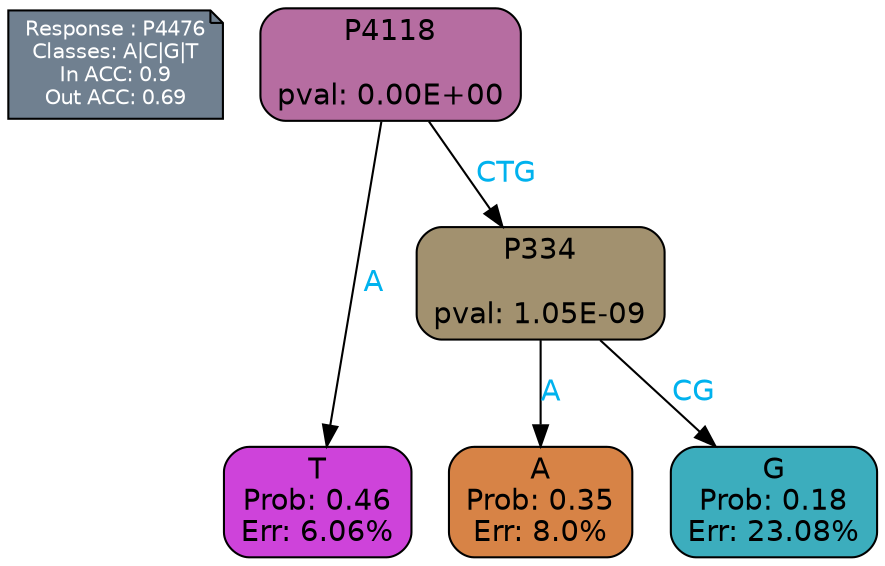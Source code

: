digraph Tree {
node [shape=box, style="filled, rounded", color="black", fontname=helvetica] ;
graph [ranksep=equally, splines=polylines, bgcolor=transparent, dpi=600] ;
edge [fontname=helvetica] ;
LEGEND [label="Response : P4476
Classes: A|C|G|T
In ACC: 0.9
Out ACC: 0.69
",shape=note,align=left,style=filled,fillcolor="slategray",fontcolor="white",fontsize=10];1 [label="P4118

pval: 0.00E+00", fillcolor="#b66da1"] ;
2 [label="T
Prob: 0.46
Err: 6.06%", fillcolor="#ce43da"] ;
3 [label="P334

pval: 1.05E-09", fillcolor="#a2916f"] ;
4 [label="A
Prob: 0.35
Err: 8.0%", fillcolor="#d78346"] ;
5 [label="G
Prob: 0.18
Err: 23.08%", fillcolor="#3cadbd"] ;
1 -> 2 [label="A",fontcolor=deepskyblue2] ;
1 -> 3 [label="CTG",fontcolor=deepskyblue2] ;
3 -> 4 [label="A",fontcolor=deepskyblue2] ;
3 -> 5 [label="CG",fontcolor=deepskyblue2] ;
{rank = same; 2;4;5;}{rank = same; LEGEND;1;}}